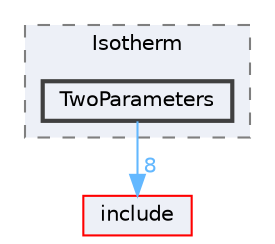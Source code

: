 digraph "D:/Desenvolvimento/IsothermLib - Github/IsothermLib/src/Isotherm/TwoParameters"
{
 // LATEX_PDF_SIZE
  bgcolor="transparent";
  edge [fontname=Helvetica,fontsize=10,labelfontname=Helvetica,labelfontsize=10];
  node [fontname=Helvetica,fontsize=10,shape=box,height=0.2,width=0.4];
  compound=true
  subgraph clusterdir_0ab8b8e11fcb30e89ac86a5c8f39cfb1 {
    graph [ bgcolor="#edf0f7", pencolor="grey50", label="Isotherm", fontname=Helvetica,fontsize=10 style="filled,dashed", URL="dir_0ab8b8e11fcb30e89ac86a5c8f39cfb1.html",tooltip=""]
  dir_cd7e71bebde41865e9e407a807d2f9fe [label="TwoParameters", fillcolor="#edf0f7", color="grey25", style="filled,bold", URL="dir_cd7e71bebde41865e9e407a807d2f9fe.html",tooltip=""];
  }
  dir_dbbde0c145412e2fe2852ce43eb851e2 [label="include", fillcolor="#edf0f7", color="red", style="filled", URL="dir_dbbde0c145412e2fe2852ce43eb851e2.html",tooltip=""];
  dir_cd7e71bebde41865e9e407a807d2f9fe->dir_dbbde0c145412e2fe2852ce43eb851e2 [headlabel="8", labeldistance=1.5 headhref="dir_000014_000004.html" href="dir_000014_000004.html" color="steelblue1" fontcolor="steelblue1"];
}
